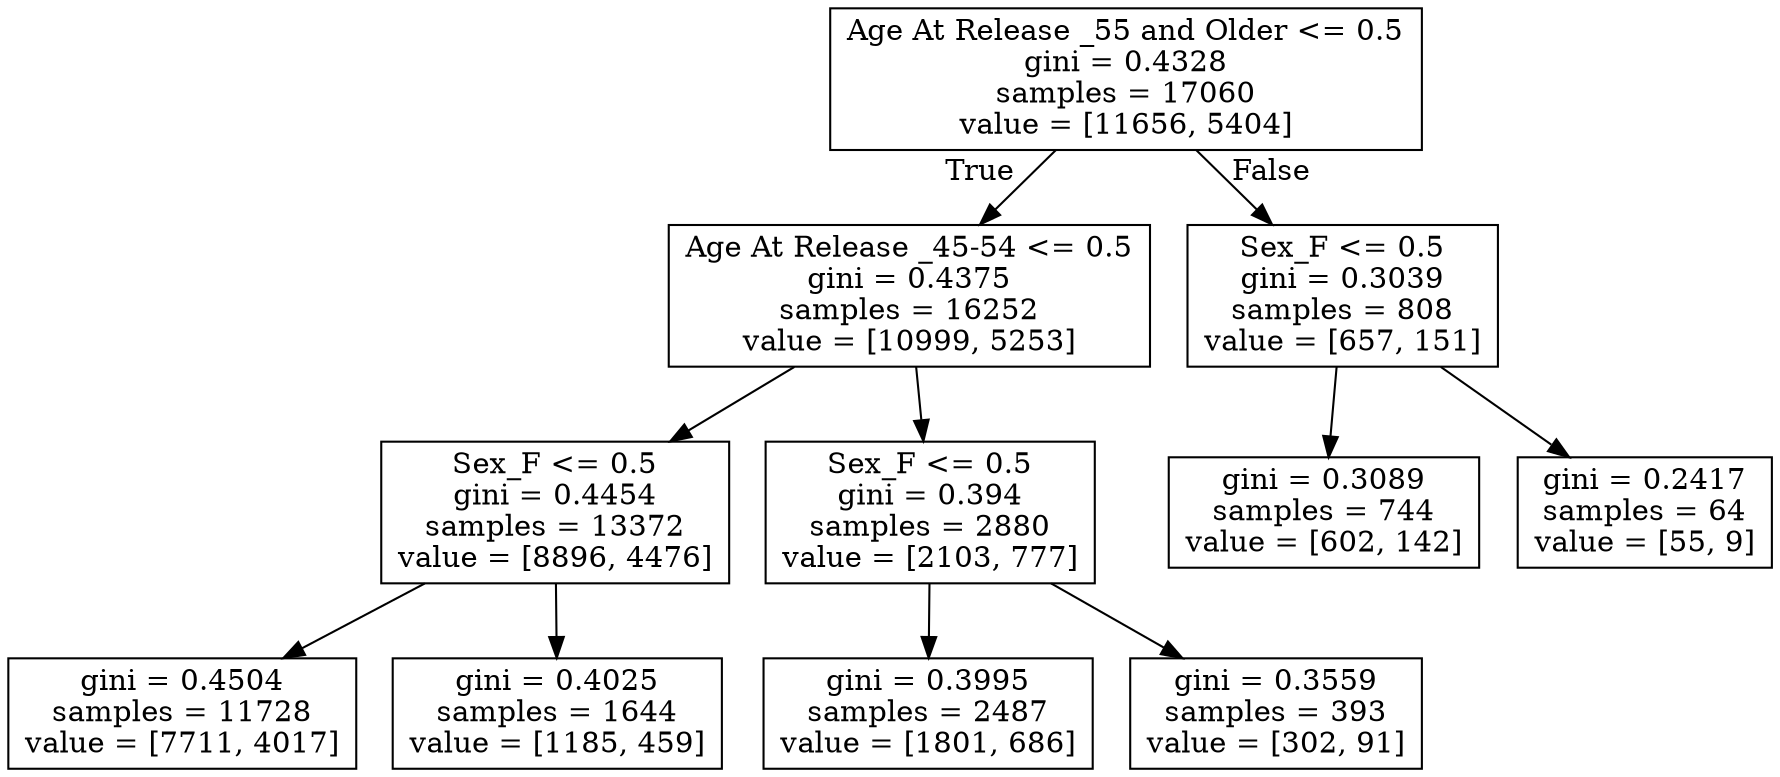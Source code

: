 digraph Tree {
node [shape=box] ;
0 [label="Age At Release _55 and Older <= 0.5\ngini = 0.4328\nsamples = 17060\nvalue = [11656, 5404]"] ;
1 [label="Age At Release _45-54 <= 0.5\ngini = 0.4375\nsamples = 16252\nvalue = [10999, 5253]"] ;
0 -> 1 [labeldistance=2.5, labelangle=45, headlabel="True"] ;
2 [label="Sex_F <= 0.5\ngini = 0.4454\nsamples = 13372\nvalue = [8896, 4476]"] ;
1 -> 2 ;
3 [label="gini = 0.4504\nsamples = 11728\nvalue = [7711, 4017]"] ;
2 -> 3 ;
4 [label="gini = 0.4025\nsamples = 1644\nvalue = [1185, 459]"] ;
2 -> 4 ;
5 [label="Sex_F <= 0.5\ngini = 0.394\nsamples = 2880\nvalue = [2103, 777]"] ;
1 -> 5 ;
6 [label="gini = 0.3995\nsamples = 2487\nvalue = [1801, 686]"] ;
5 -> 6 ;
7 [label="gini = 0.3559\nsamples = 393\nvalue = [302, 91]"] ;
5 -> 7 ;
8 [label="Sex_F <= 0.5\ngini = 0.3039\nsamples = 808\nvalue = [657, 151]"] ;
0 -> 8 [labeldistance=2.5, labelangle=-45, headlabel="False"] ;
9 [label="gini = 0.3089\nsamples = 744\nvalue = [602, 142]"] ;
8 -> 9 ;
10 [label="gini = 0.2417\nsamples = 64\nvalue = [55, 9]"] ;
8 -> 10 ;
}